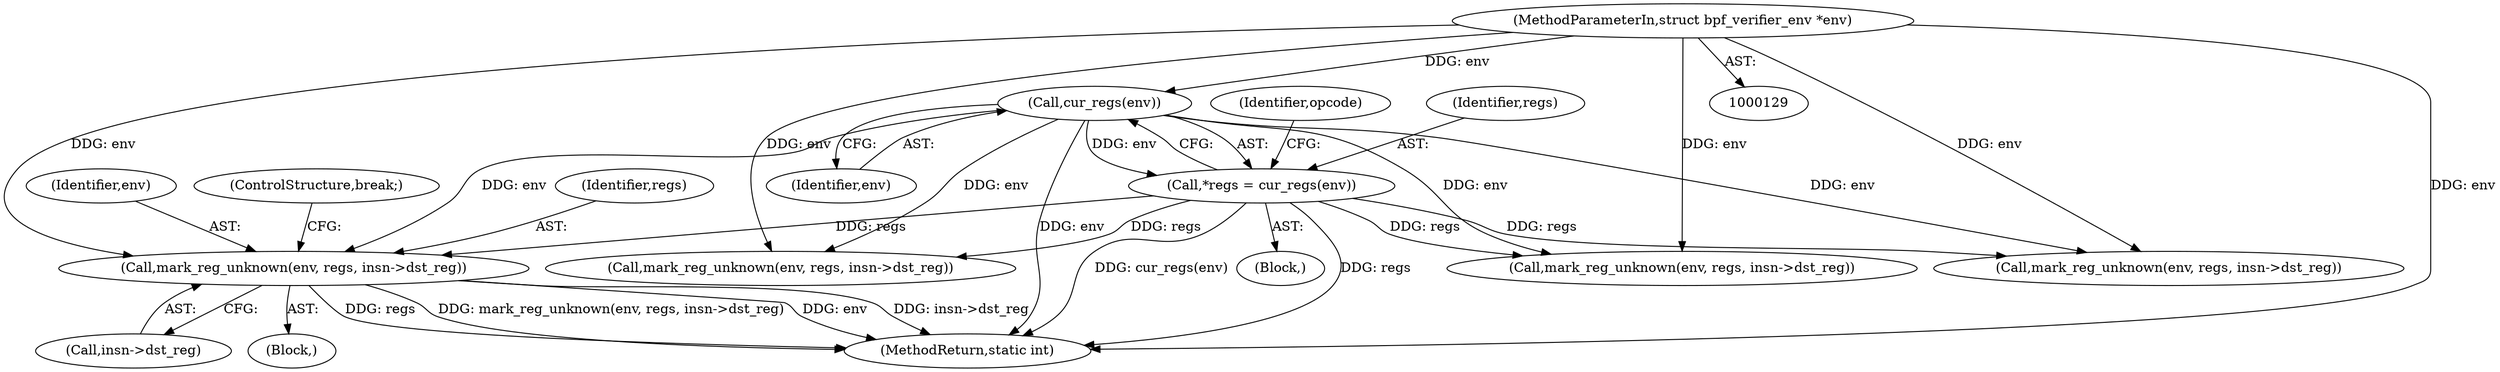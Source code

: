 digraph "0_linux_b799207e1e1816b09e7a5920fbb2d5fcf6edd681@pointer" {
"1000840" [label="(Call,mark_reg_unknown(env, regs, insn->dst_reg))"];
"1000138" [label="(Call,cur_regs(env))"];
"1000130" [label="(MethodParameterIn,struct bpf_verifier_env *env)"];
"1000136" [label="(Call,*regs = cur_regs(env))"];
"1000755" [label="(Call,mark_reg_unknown(env, regs, insn->dst_reg))"];
"1000142" [label="(Identifier,opcode)"];
"1000697" [label="(Call,mark_reg_unknown(env, regs, insn->dst_reg))"];
"1000843" [label="(Call,insn->dst_reg)"];
"1000841" [label="(Identifier,env)"];
"1000139" [label="(Identifier,env)"];
"1000138" [label="(Call,cur_regs(env))"];
"1000254" [label="(Block,)"];
"1000846" [label="(ControlStructure,break;)"];
"1000130" [label="(MethodParameterIn,struct bpf_verifier_env *env)"];
"1000864" [label="(MethodReturn,static int)"];
"1000136" [label="(Call,*regs = cur_regs(env))"];
"1000842" [label="(Identifier,regs)"];
"1000134" [label="(Block,)"];
"1000137" [label="(Identifier,regs)"];
"1000800" [label="(Call,mark_reg_unknown(env, regs, insn->dst_reg))"];
"1000840" [label="(Call,mark_reg_unknown(env, regs, insn->dst_reg))"];
"1000840" -> "1000254"  [label="AST: "];
"1000840" -> "1000843"  [label="CFG: "];
"1000841" -> "1000840"  [label="AST: "];
"1000842" -> "1000840"  [label="AST: "];
"1000843" -> "1000840"  [label="AST: "];
"1000846" -> "1000840"  [label="CFG: "];
"1000840" -> "1000864"  [label="DDG: insn->dst_reg"];
"1000840" -> "1000864"  [label="DDG: regs"];
"1000840" -> "1000864"  [label="DDG: mark_reg_unknown(env, regs, insn->dst_reg)"];
"1000840" -> "1000864"  [label="DDG: env"];
"1000138" -> "1000840"  [label="DDG: env"];
"1000130" -> "1000840"  [label="DDG: env"];
"1000136" -> "1000840"  [label="DDG: regs"];
"1000138" -> "1000136"  [label="AST: "];
"1000138" -> "1000139"  [label="CFG: "];
"1000139" -> "1000138"  [label="AST: "];
"1000136" -> "1000138"  [label="CFG: "];
"1000138" -> "1000864"  [label="DDG: env"];
"1000138" -> "1000136"  [label="DDG: env"];
"1000130" -> "1000138"  [label="DDG: env"];
"1000138" -> "1000697"  [label="DDG: env"];
"1000138" -> "1000755"  [label="DDG: env"];
"1000138" -> "1000800"  [label="DDG: env"];
"1000130" -> "1000129"  [label="AST: "];
"1000130" -> "1000864"  [label="DDG: env"];
"1000130" -> "1000697"  [label="DDG: env"];
"1000130" -> "1000755"  [label="DDG: env"];
"1000130" -> "1000800"  [label="DDG: env"];
"1000136" -> "1000134"  [label="AST: "];
"1000137" -> "1000136"  [label="AST: "];
"1000142" -> "1000136"  [label="CFG: "];
"1000136" -> "1000864"  [label="DDG: cur_regs(env)"];
"1000136" -> "1000864"  [label="DDG: regs"];
"1000136" -> "1000697"  [label="DDG: regs"];
"1000136" -> "1000755"  [label="DDG: regs"];
"1000136" -> "1000800"  [label="DDG: regs"];
}
